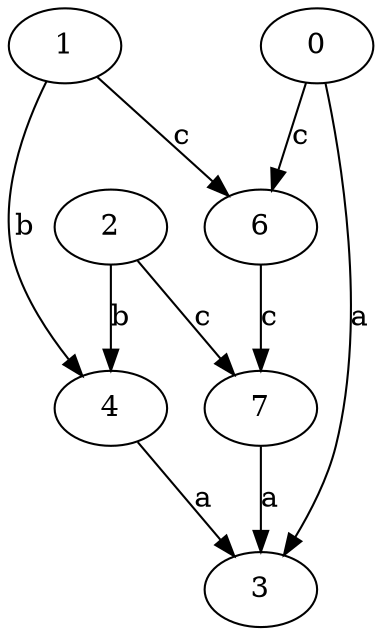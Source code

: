 strict digraph  {
1;
2;
3;
4;
6;
0;
7;
1 -> 4  [label=b];
1 -> 6  [label=c];
2 -> 4  [label=b];
2 -> 7  [label=c];
4 -> 3  [label=a];
6 -> 7  [label=c];
0 -> 3  [label=a];
0 -> 6  [label=c];
7 -> 3  [label=a];
}
